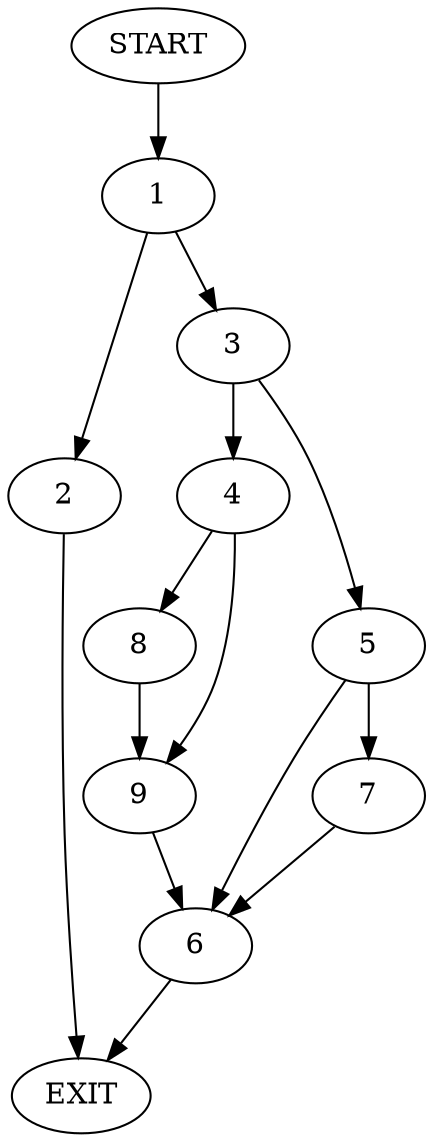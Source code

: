 digraph {
0 [label="START"]
10 [label="EXIT"]
0 -> 1
1 -> 2
1 -> 3
2 -> 10
3 -> 4
3 -> 5
5 -> 6
5 -> 7
4 -> 8
4 -> 9
9 -> 6
8 -> 9
6 -> 10
7 -> 6
}
